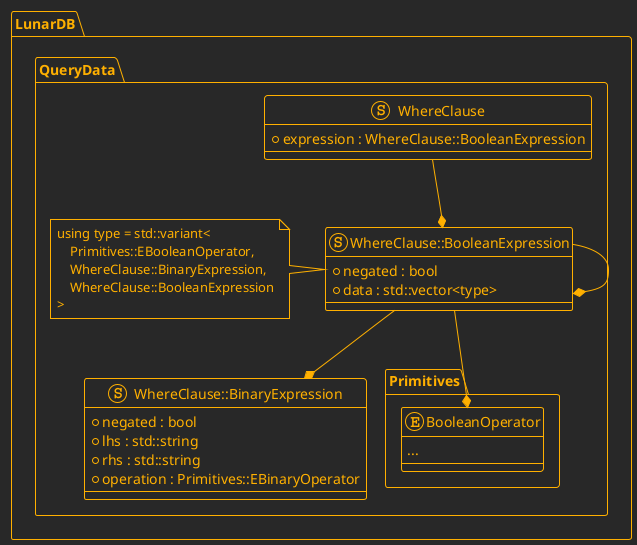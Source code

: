 @startuml WhereClause
!theme crt-amber

namespace LunarDB.QueryData {

struct WhereClause {
    + expression : WhereClause::BooleanExpression
}

struct WhereClause::BooleanExpression {
    + negated : bool
    + data : std::vector<type>
}
note left
using type = std::variant<
    Primitives::EBooleanOperator,
    WhereClause::BinaryExpression,
    WhereClause::BooleanExpression
>
end note

struct WhereClause::BinaryExpression {
    + negated : bool
    + lhs : std::string
    + rhs : std::string
    + operation : Primitives::EBinaryOperator
}

namespace Primitives {

enum BooleanOperator {
    ...
}

}

WhereClause --* WhereClause::BooleanExpression
WhereClause::BooleanExpression --* WhereClause::BinaryExpression
WhereClause::BooleanExpression -* WhereClause::BooleanExpression
WhereClause::BooleanExpression --* BooleanOperator

}

@enduml
